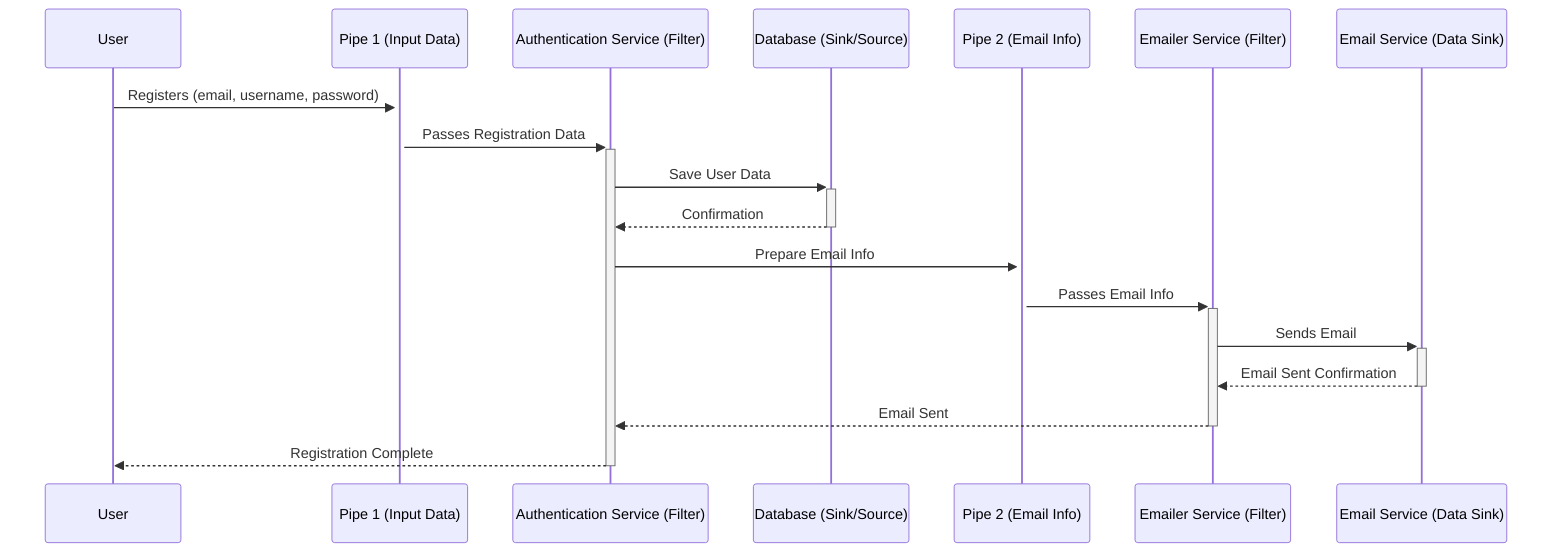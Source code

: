 sequenceDiagram
    participant U as User
    participant P1 as Pipe 1 (Input Data)
    participant AS as Authentication Service (Filter)
    participant DB as Database (Sink/Source)
    participant P2 as Pipe 2 (Email Info)
    participant ES as Emailer Service (Filter)
    participant E as Email Service (Data Sink)

    U->>+P1: Registers (email, username, password)
    P1->>+AS: Passes Registration Data
    AS->>+DB: Save User Data
    DB-->>-AS: Confirmation
    AS->>+P2: Prepare Email Info
    P2->>+ES: Passes Email Info
    ES->>+E: Sends Email
    E-->>-ES: Email Sent Confirmation
    ES-->>-AS: Email Sent
    AS-->>-U: Registration Complete